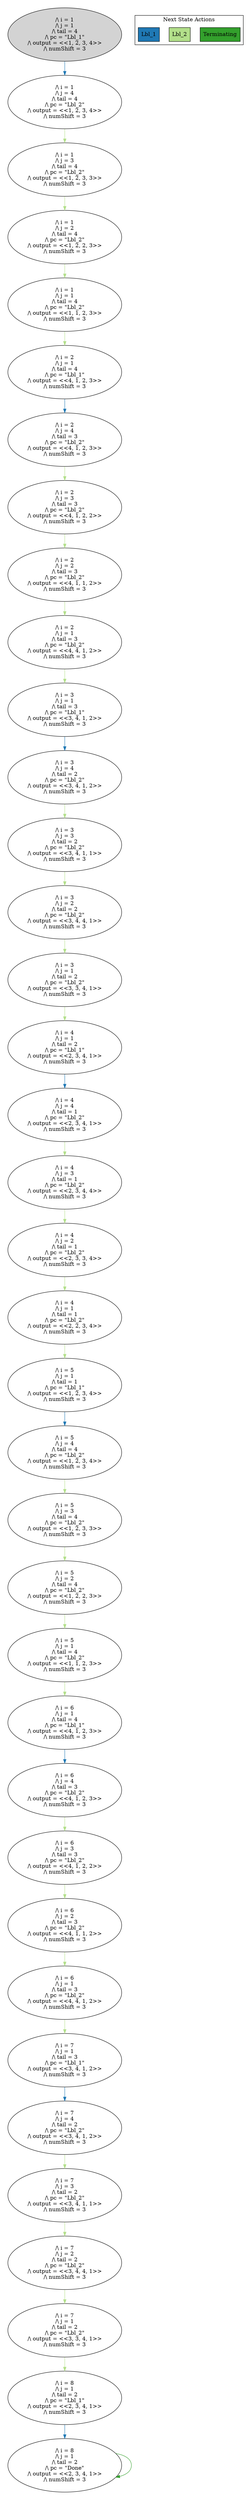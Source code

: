 strict digraph DiskGraph {
edge [colorscheme="paired12"]
nodesep=0.35;
subgraph cluster_graph {
color="white";
-1734571977479846726 [label="/\\ i = 1\n/\\ j = 1\n/\\ tail = 4\n/\\ pc = \"Lbl_1\"\n/\\ output = <<1, 2, 3, 4>>\n/\\ numShift = 3",style = filled]
-1734571977479846726 -> -6204307911852253937 [label="",color="2",fontcolor="2"];
-6204307911852253937 [label="/\\ i = 1\n/\\ j = 4\n/\\ tail = 4\n/\\ pc = \"Lbl_2\"\n/\\ output = <<1, 2, 3, 4>>\n/\\ numShift = 3"];
-6204307911852253937 -> 4023425269398713724 [label="",color="3",fontcolor="3"];
4023425269398713724 [label="/\\ i = 1\n/\\ j = 3\n/\\ tail = 4\n/\\ pc = \"Lbl_2\"\n/\\ output = <<1, 2, 3, 3>>\n/\\ numShift = 3"];
4023425269398713724 -> 4405592080444439173 [label="",color="3",fontcolor="3"];
4405592080444439173 [label="/\\ i = 1\n/\\ j = 2\n/\\ tail = 4\n/\\ pc = \"Lbl_2\"\n/\\ output = <<1, 2, 2, 3>>\n/\\ numShift = 3"];
4405592080444439173 -> -2389378153241394712 [label="",color="3",fontcolor="3"];
-2389378153241394712 [label="/\\ i = 1\n/\\ j = 1\n/\\ tail = 4\n/\\ pc = \"Lbl_2\"\n/\\ output = <<1, 1, 2, 3>>\n/\\ numShift = 3"];
-2389378153241394712 -> 7365212919117823264 [label="",color="3",fontcolor="3"];
7365212919117823264 [label="/\\ i = 2\n/\\ j = 1\n/\\ tail = 4\n/\\ pc = \"Lbl_1\"\n/\\ output = <<4, 1, 2, 3>>\n/\\ numShift = 3"];
7365212919117823264 -> -4122340031931747861 [label="",color="2",fontcolor="2"];
-4122340031931747861 [label="/\\ i = 2\n/\\ j = 4\n/\\ tail = 3\n/\\ pc = \"Lbl_2\"\n/\\ output = <<4, 1, 2, 3>>\n/\\ numShift = 3"];
-4122340031931747861 -> -5543539975150211821 [label="",color="3",fontcolor="3"];
-5543539975150211821 [label="/\\ i = 2\n/\\ j = 3\n/\\ tail = 3\n/\\ pc = \"Lbl_2\"\n/\\ output = <<4, 1, 2, 2>>\n/\\ numShift = 3"];
-5543539975150211821 -> -4539964303956865151 [label="",color="3",fontcolor="3"];
-4539964303956865151 [label="/\\ i = 2\n/\\ j = 2\n/\\ tail = 3\n/\\ pc = \"Lbl_2\"\n/\\ output = <<4, 1, 1, 2>>\n/\\ numShift = 3"];
-4539964303956865151 -> 4599995162682399224 [label="",color="3",fontcolor="3"];
4599995162682399224 [label="/\\ i = 2\n/\\ j = 1\n/\\ tail = 3\n/\\ pc = \"Lbl_2\"\n/\\ output = <<4, 4, 1, 2>>\n/\\ numShift = 3"];
4599995162682399224 -> -2567203041911609049 [label="",color="3",fontcolor="3"];
-2567203041911609049 [label="/\\ i = 3\n/\\ j = 1\n/\\ tail = 3\n/\\ pc = \"Lbl_1\"\n/\\ output = <<3, 4, 1, 2>>\n/\\ numShift = 3"];
-2567203041911609049 -> 4310823034198748089 [label="",color="2",fontcolor="2"];
4310823034198748089 [label="/\\ i = 3\n/\\ j = 4\n/\\ tail = 2\n/\\ pc = \"Lbl_2\"\n/\\ output = <<3, 4, 1, 2>>\n/\\ numShift = 3"];
4310823034198748089 -> -3653066308166607077 [label="",color="3",fontcolor="3"];
-3653066308166607077 [label="/\\ i = 3\n/\\ j = 3\n/\\ tail = 2\n/\\ pc = \"Lbl_2\"\n/\\ output = <<3, 4, 1, 1>>\n/\\ numShift = 3"];
-3653066308166607077 -> 3858616151140911668 [label="",color="3",fontcolor="3"];
3858616151140911668 [label="/\\ i = 3\n/\\ j = 2\n/\\ tail = 2\n/\\ pc = \"Lbl_2\"\n/\\ output = <<3, 4, 4, 1>>\n/\\ numShift = 3"];
3858616151140911668 -> -4535110176321271999 [label="",color="3",fontcolor="3"];
-4535110176321271999 [label="/\\ i = 3\n/\\ j = 1\n/\\ tail = 2\n/\\ pc = \"Lbl_2\"\n/\\ output = <<3, 3, 4, 1>>\n/\\ numShift = 3"];
-4535110176321271999 -> -3521314805009226841 [label="",color="3",fontcolor="3"];
-3521314805009226841 [label="/\\ i = 4\n/\\ j = 1\n/\\ tail = 2\n/\\ pc = \"Lbl_1\"\n/\\ output = <<2, 3, 4, 1>>\n/\\ numShift = 3"];
-3521314805009226841 -> 1549839879638604554 [label="",color="2",fontcolor="2"];
1549839879638604554 [label="/\\ i = 4\n/\\ j = 4\n/\\ tail = 1\n/\\ pc = \"Lbl_2\"\n/\\ output = <<2, 3, 4, 1>>\n/\\ numShift = 3"];
1549839879638604554 -> 645318093315840803 [label="",color="3",fontcolor="3"];
645318093315840803 [label="/\\ i = 4\n/\\ j = 3\n/\\ tail = 1\n/\\ pc = \"Lbl_2\"\n/\\ output = <<2, 3, 4, 4>>\n/\\ numShift = 3"];
645318093315840803 -> -8561364837520235673 [label="",color="3",fontcolor="3"];
-8561364837520235673 [label="/\\ i = 4\n/\\ j = 2\n/\\ tail = 1\n/\\ pc = \"Lbl_2\"\n/\\ output = <<2, 3, 3, 4>>\n/\\ numShift = 3"];
-8561364837520235673 -> 7020867219693241094 [label="",color="3",fontcolor="3"];
7020867219693241094 [label="/\\ i = 4\n/\\ j = 1\n/\\ tail = 1\n/\\ pc = \"Lbl_2\"\n/\\ output = <<2, 2, 3, 4>>\n/\\ numShift = 3"];
7020867219693241094 -> 1310697937045006864 [label="",color="3",fontcolor="3"];
1310697937045006864 [label="/\\ i = 5\n/\\ j = 1\n/\\ tail = 1\n/\\ pc = \"Lbl_1\"\n/\\ output = <<1, 2, 3, 4>>\n/\\ numShift = 3"];
1310697937045006864 -> -8078338132834231064 [label="",color="2",fontcolor="2"];
-8078338132834231064 [label="/\\ i = 5\n/\\ j = 4\n/\\ tail = 4\n/\\ pc = \"Lbl_2\"\n/\\ output = <<1, 2, 3, 4>>\n/\\ numShift = 3"];
-8078338132834231064 -> 1283586782459196571 [label="",color="3",fontcolor="3"];
1283586782459196571 [label="/\\ i = 5\n/\\ j = 3\n/\\ tail = 4\n/\\ pc = \"Lbl_2\"\n/\\ output = <<1, 2, 3, 3>>\n/\\ numShift = 3"];
1283586782459196571 -> 1956227106386017122 [label="",color="3",fontcolor="3"];
1956227106386017122 [label="/\\ i = 5\n/\\ j = 2\n/\\ tail = 4\n/\\ pc = \"Lbl_2\"\n/\\ output = <<1, 2, 2, 3>>\n/\\ numShift = 3"];
1956227106386017122 -> -517599852465684465 [label="",color="3",fontcolor="3"];
-517599852465684465 [label="/\\ i = 5\n/\\ j = 1\n/\\ tail = 4\n/\\ pc = \"Lbl_2\"\n/\\ output = <<1, 1, 2, 3>>\n/\\ numShift = 3"];
-517599852465684465 -> 4625296559589326023 [label="",color="3",fontcolor="3"];
4625296559589326023 [label="/\\ i = 6\n/\\ j = 1\n/\\ tail = 4\n/\\ pc = \"Lbl_1\"\n/\\ output = <<4, 1, 2, 3>>\n/\\ numShift = 3"];
4625296559589326023 -> -2248240683450159092 [label="",color="2",fontcolor="2"];
-2248240683450159092 [label="/\\ i = 6\n/\\ j = 4\n/\\ tail = 3\n/\\ pc = \"Lbl_2\"\n/\\ output = <<4, 1, 2, 3>>\n/\\ numShift = 3"];
-2248240683450159092 -> -7703610207683433228 [label="",color="3",fontcolor="3"];
-7703610207683433228 [label="/\\ i = 6\n/\\ j = 3\n/\\ tail = 3\n/\\ pc = \"Lbl_2\"\n/\\ output = <<4, 1, 2, 2>>\n/\\ numShift = 3"];
-7703610207683433228 -> -1803434281730027930 [label="",color="3",fontcolor="3"];
-1803434281730027930 [label="/\\ i = 6\n/\\ j = 2\n/\\ tail = 3\n/\\ pc = \"Lbl_2\"\n/\\ output = <<4, 1, 1, 2>>\n/\\ numShift = 3"];
-1803434281730027930 -> 1860078649072015391 [label="",color="3",fontcolor="3"];
1860078649072015391 [label="/\\ i = 6\n/\\ j = 1\n/\\ tail = 3\n/\\ pc = \"Lbl_2\"\n/\\ output = <<4, 4, 1, 2>>\n/\\ numShift = 3"];
1860078649072015391 -> -407203062830815040 [label="",color="3",fontcolor="3"];
-407203062830815040 [label="/\\ i = 7\n/\\ j = 1\n/\\ tail = 3\n/\\ pc = \"Lbl_1\"\n/\\ output = <<3, 4, 1, 2>>\n/\\ numShift = 3"];
-407203062830815040 -> 2149688315630463582 [label="",color="2",fontcolor="2"];
2149688315630463582 [label="/\\ i = 7\n/\\ j = 4\n/\\ tail = 2\n/\\ pc = \"Lbl_2\"\n/\\ output = <<3, 4, 1, 2>>\n/\\ numShift = 3"];
2149688315630463582 -> -1491932706156388612 [label="",color="3",fontcolor="3"];
-1491932706156388612 [label="/\\ i = 7\n/\\ j = 3\n/\\ tail = 2\n/\\ pc = \"Lbl_2\"\n/\\ output = <<3, 4, 1, 1>>\n/\\ numShift = 3"];
-1491932706156388612 -> 1408125186445413331 [label="",color="3",fontcolor="3"];
1408125186445413331 [label="/\\ i = 7\n/\\ j = 2\n/\\ tail = 2\n/\\ pc = \"Lbl_2\"\n/\\ output = <<3, 4, 4, 1>>\n/\\ numShift = 3"];
1408125186445413331 -> -1795201475122149722 [label="",color="3",fontcolor="3"];
-1795201475122149722 [label="/\\ i = 7\n/\\ j = 1\n/\\ tail = 2\n/\\ pc = \"Lbl_2\"\n/\\ output = <<3, 3, 4, 1>>\n/\\ numShift = 3"];
-1795201475122149722 -> -6544949136783400562 [label="",color="3",fontcolor="3"];
-6544949136783400562 [label="/\\ i = 8\n/\\ j = 1\n/\\ tail = 2\n/\\ pc = \"Lbl_1\"\n/\\ output = <<2, 3, 4, 1>>\n/\\ numShift = 3"];
-6544949136783400562 -> -3829941507702783117 [label="",color="2",fontcolor="2"];
-3829941507702783117 [label="/\\ i = 8\n/\\ j = 1\n/\\ tail = 2\n/\\ pc = \"Done\"\n/\\ output = <<2, 3, 4, 1>>\n/\\ numShift = 3"];
-3829941507702783117 -> -3829941507702783117 [label="",color="4",fontcolor="4"];
{rank = same; -1734571977479846726;}
{rank = same; -6204307911852253937;}
{rank = same; 4023425269398713724;}
{rank = same; 4405592080444439173;}
{rank = same; -2389378153241394712;}
{rank = same; 7365212919117823264;}
{rank = same; -4122340031931747861;}
{rank = same; -5543539975150211821;}
{rank = same; -4539964303956865151;}
{rank = same; 4599995162682399224;}
{rank = same; -2567203041911609049;}
{rank = same; 4310823034198748089;}
{rank = same; -3653066308166607077;}
{rank = same; 3858616151140911668;}
{rank = same; -4535110176321271999;}
{rank = same; -3521314805009226841;}
{rank = same; 1549839879638604554;}
{rank = same; 645318093315840803;}
{rank = same; -8561364837520235673;}
{rank = same; 7020867219693241094;}
{rank = same; 1310697937045006864;}
{rank = same; -8078338132834231064;}
{rank = same; 1283586782459196571;}
{rank = same; 1956227106386017122;}
{rank = same; -517599852465684465;}
{rank = same; 4625296559589326023;}
{rank = same; -2248240683450159092;}
{rank = same; -7703610207683433228;}
{rank = same; -1803434281730027930;}
{rank = same; 1860078649072015391;}
{rank = same; -407203062830815040;}
{rank = same; 2149688315630463582;}
{rank = same; -1491932706156388612;}
{rank = same; 1408125186445413331;}
{rank = same; -1795201475122149722;}
{rank = same; -6544949136783400562;}
{rank = same; -3829941507702783117;}
}
subgraph cluster_legend {graph[style=bold];label = "Next State Actions" style="solid"
node [ labeljust="l",colorscheme="paired12",style=filled,shape=record ]
Terminating [label="Terminating",fillcolor=4]
Lbl_2 [label="Lbl_2",fillcolor=3]
Lbl_1 [label="Lbl_1",fillcolor=2]
}}